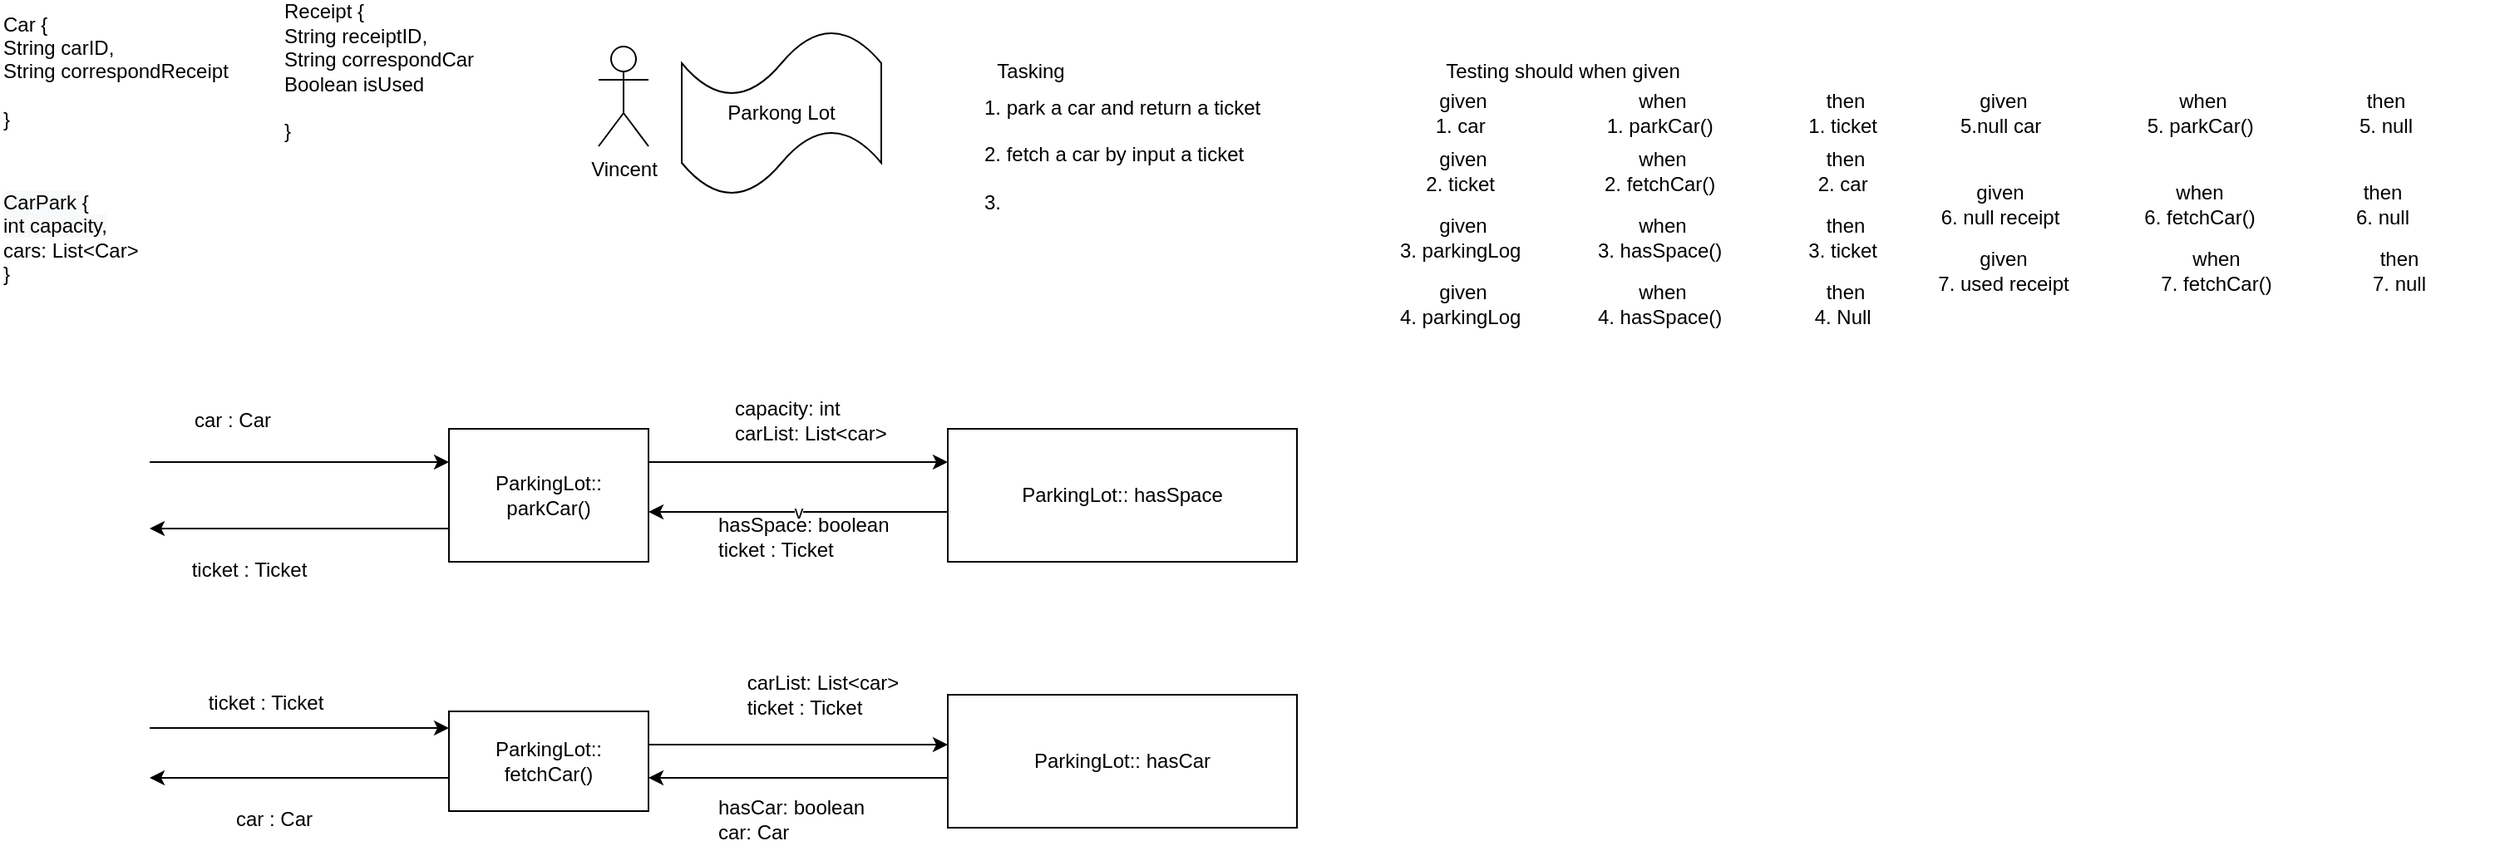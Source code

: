 <mxfile version="15.5.8" type="github">
  <diagram id="sjArjSPT820R5G_N_hfZ" name="Page-1">
    <mxGraphModel dx="1960" dy="867" grid="1" gridSize="10" guides="1" tooltips="1" connect="1" arrows="1" fold="1" page="1" pageScale="1" pageWidth="1169" pageHeight="827" math="0" shadow="0">
      <root>
        <mxCell id="0" />
        <mxCell id="1" parent="0" />
        <mxCell id="cpp80sT3RA8E_YLxmL_V-1" value="ParkingLot:: parkCar()" style="rounded=0;whiteSpace=wrap;html=1;" vertex="1" parent="1">
          <mxGeometry x="300" y="260" width="120" height="80" as="geometry" />
        </mxCell>
        <mxCell id="cpp80sT3RA8E_YLxmL_V-2" value="Vincent" style="shape=umlActor;verticalLabelPosition=bottom;verticalAlign=top;html=1;outlineConnect=0;" vertex="1" parent="1">
          <mxGeometry x="390" y="30" width="30" height="60" as="geometry" />
        </mxCell>
        <mxCell id="cpp80sT3RA8E_YLxmL_V-3" value="Parkong Lot" style="shape=tape;whiteSpace=wrap;html=1;" vertex="1" parent="1">
          <mxGeometry x="440" y="20" width="120" height="100" as="geometry" />
        </mxCell>
        <mxCell id="cpp80sT3RA8E_YLxmL_V-4" value="ParkingLot:: fetchCar()" style="rounded=0;whiteSpace=wrap;html=1;" vertex="1" parent="1">
          <mxGeometry x="300" y="430" width="120" height="60" as="geometry" />
        </mxCell>
        <mxCell id="cpp80sT3RA8E_YLxmL_V-5" value="" style="endArrow=classic;html=1;rounded=0;" edge="1" parent="1">
          <mxGeometry width="50" height="50" relative="1" as="geometry">
            <mxPoint x="120" y="280" as="sourcePoint" />
            <mxPoint x="300" y="280" as="targetPoint" />
          </mxGeometry>
        </mxCell>
        <mxCell id="cpp80sT3RA8E_YLxmL_V-6" value="" style="endArrow=classic;html=1;rounded=0;exitX=0;exitY=0.75;exitDx=0;exitDy=0;" edge="1" parent="1" source="cpp80sT3RA8E_YLxmL_V-1">
          <mxGeometry width="50" height="50" relative="1" as="geometry">
            <mxPoint x="170" y="500" as="sourcePoint" />
            <mxPoint x="120" y="320" as="targetPoint" />
          </mxGeometry>
        </mxCell>
        <mxCell id="cpp80sT3RA8E_YLxmL_V-7" value="" style="endArrow=classic;html=1;rounded=0;" edge="1" parent="1">
          <mxGeometry width="50" height="50" relative="1" as="geometry">
            <mxPoint x="120" y="440" as="sourcePoint" />
            <mxPoint x="300" y="440" as="targetPoint" />
          </mxGeometry>
        </mxCell>
        <mxCell id="cpp80sT3RA8E_YLxmL_V-8" value="" style="endArrow=classic;html=1;rounded=0;exitX=0;exitY=0.75;exitDx=0;exitDy=0;" edge="1" parent="1">
          <mxGeometry width="50" height="50" relative="1" as="geometry">
            <mxPoint x="300" y="470" as="sourcePoint" />
            <mxPoint x="120" y="470" as="targetPoint" />
          </mxGeometry>
        </mxCell>
        <mxCell id="cpp80sT3RA8E_YLxmL_V-9" value="car : Car" style="text;html=1;strokeColor=none;fillColor=none;align=center;verticalAlign=middle;whiteSpace=wrap;rounded=0;" vertex="1" parent="1">
          <mxGeometry x="140" y="240" width="60" height="30" as="geometry" />
        </mxCell>
        <mxCell id="cpp80sT3RA8E_YLxmL_V-10" value="car : Car" style="text;html=1;strokeColor=none;fillColor=none;align=center;verticalAlign=middle;whiteSpace=wrap;rounded=0;" vertex="1" parent="1">
          <mxGeometry x="160" y="480" width="70" height="30" as="geometry" />
        </mxCell>
        <mxCell id="cpp80sT3RA8E_YLxmL_V-11" value="ticket : Ticket" style="text;html=1;strokeColor=none;fillColor=none;align=center;verticalAlign=middle;whiteSpace=wrap;rounded=0;" vertex="1" parent="1">
          <mxGeometry x="130" y="330" width="100" height="30" as="geometry" />
        </mxCell>
        <mxCell id="cpp80sT3RA8E_YLxmL_V-12" value="ticket : Ticket" style="text;html=1;strokeColor=none;fillColor=none;align=center;verticalAlign=middle;whiteSpace=wrap;rounded=0;" vertex="1" parent="1">
          <mxGeometry x="140" y="410" width="100" height="30" as="geometry" />
        </mxCell>
        <mxCell id="cpp80sT3RA8E_YLxmL_V-13" value="Tasking" style="text;html=1;strokeColor=none;fillColor=none;align=center;verticalAlign=middle;whiteSpace=wrap;rounded=0;" vertex="1" parent="1">
          <mxGeometry x="620" y="30" width="60" height="30" as="geometry" />
        </mxCell>
        <mxCell id="cpp80sT3RA8E_YLxmL_V-14" value="Testing should when given" style="text;html=1;strokeColor=none;fillColor=none;align=center;verticalAlign=middle;whiteSpace=wrap;rounded=0;" vertex="1" parent="1">
          <mxGeometry x="860" y="30" width="220" height="30" as="geometry" />
        </mxCell>
        <mxCell id="cpp80sT3RA8E_YLxmL_V-15" value="1. park a car and return a ticket&lt;br&gt;&lt;br&gt;2. fetch a car by input a ticket&lt;br&gt;&lt;br&gt;3.&amp;nbsp;" style="text;html=1;strokeColor=none;fillColor=none;align=left;verticalAlign=middle;whiteSpace=wrap;rounded=0;" vertex="1" parent="1">
          <mxGeometry x="620" y="80" width="210" height="30" as="geometry" />
        </mxCell>
        <mxCell id="cpp80sT3RA8E_YLxmL_V-16" value="given&lt;br&gt;1. car&amp;nbsp;" style="text;html=1;strokeColor=none;fillColor=none;align=center;verticalAlign=middle;whiteSpace=wrap;rounded=0;" vertex="1" parent="1">
          <mxGeometry x="865" y="55" width="90" height="30" as="geometry" />
        </mxCell>
        <mxCell id="cpp80sT3RA8E_YLxmL_V-17" value="then&lt;br&gt;1. ticket&amp;nbsp;" style="text;html=1;strokeColor=none;fillColor=none;align=center;verticalAlign=middle;whiteSpace=wrap;rounded=0;" vertex="1" parent="1">
          <mxGeometry x="1080" y="55" width="120" height="30" as="geometry" />
        </mxCell>
        <mxCell id="cpp80sT3RA8E_YLxmL_V-18" value="given&lt;br&gt;2. ticket&amp;nbsp;" style="text;html=1;strokeColor=none;fillColor=none;align=center;verticalAlign=middle;whiteSpace=wrap;rounded=0;" vertex="1" parent="1">
          <mxGeometry x="880" y="90" width="60" height="30" as="geometry" />
        </mxCell>
        <mxCell id="cpp80sT3RA8E_YLxmL_V-19" value="when&lt;br&gt;1. parkCar()&amp;nbsp;" style="text;html=1;strokeColor=none;fillColor=none;align=center;verticalAlign=middle;whiteSpace=wrap;rounded=0;" vertex="1" parent="1">
          <mxGeometry x="980" y="55" width="100" height="30" as="geometry" />
        </mxCell>
        <mxCell id="cpp80sT3RA8E_YLxmL_V-20" value="when&lt;br&gt;2. fetchCar()&amp;nbsp;" style="text;html=1;strokeColor=none;fillColor=none;align=center;verticalAlign=middle;whiteSpace=wrap;rounded=0;" vertex="1" parent="1">
          <mxGeometry x="980" y="90" width="100" height="30" as="geometry" />
        </mxCell>
        <mxCell id="cpp80sT3RA8E_YLxmL_V-21" value="then&lt;br&gt;2. car&amp;nbsp;" style="text;html=1;strokeColor=none;fillColor=none;align=center;verticalAlign=middle;whiteSpace=wrap;rounded=0;" vertex="1" parent="1">
          <mxGeometry x="1080" y="90" width="120" height="30" as="geometry" />
        </mxCell>
        <mxCell id="cpp80sT3RA8E_YLxmL_V-22" value="Car {&lt;br&gt;String carID,&lt;br&gt;String correspondReceipt&lt;br&gt;&lt;br&gt;}" style="text;html=1;strokeColor=none;fillColor=none;align=left;verticalAlign=middle;whiteSpace=wrap;rounded=0;" vertex="1" parent="1">
          <mxGeometry x="30" y="30" width="180" height="30" as="geometry" />
        </mxCell>
        <mxCell id="cpp80sT3RA8E_YLxmL_V-23" value="Receipt {&lt;br&gt;String receiptID,&lt;br&gt;String correspondCar&lt;br&gt;Boolean isUsed&lt;br&gt;&lt;br&gt;}" style="text;html=1;strokeColor=none;fillColor=none;align=left;verticalAlign=middle;whiteSpace=wrap;rounded=0;" vertex="1" parent="1">
          <mxGeometry x="199" y="30" width="180" height="30" as="geometry" />
        </mxCell>
        <mxCell id="cpp80sT3RA8E_YLxmL_V-24" value="&lt;span style=&quot;color: rgb(0 , 0 , 0) ; font-family: &amp;#34;helvetica&amp;#34; ; font-size: 12px ; font-style: normal ; font-weight: 400 ; letter-spacing: normal ; text-align: left ; text-indent: 0px ; text-transform: none ; word-spacing: 0px ; background-color: rgb(248 , 249 , 250) ; display: inline ; float: none&quot;&gt;CarPark {&lt;/span&gt;&lt;br style=&quot;color: rgb(0 , 0 , 0) ; font-family: &amp;#34;helvetica&amp;#34; ; font-size: 12px ; font-style: normal ; font-weight: 400 ; letter-spacing: normal ; text-align: left ; text-indent: 0px ; text-transform: none ; word-spacing: 0px ; background-color: rgb(248 , 249 , 250)&quot;&gt;&lt;span style=&quot;color: rgb(0 , 0 , 0) ; font-family: &amp;#34;helvetica&amp;#34; ; font-size: 12px ; font-style: normal ; font-weight: 400 ; letter-spacing: normal ; text-align: left ; text-indent: 0px ; text-transform: none ; word-spacing: 0px ; background-color: rgb(248 , 249 , 250) ; display: inline ; float: none&quot;&gt;int capacity,&lt;/span&gt;&lt;br style=&quot;color: rgb(0 , 0 , 0) ; font-family: &amp;#34;helvetica&amp;#34; ; font-size: 12px ; font-style: normal ; font-weight: 400 ; letter-spacing: normal ; text-align: left ; text-indent: 0px ; text-transform: none ; word-spacing: 0px ; background-color: rgb(248 , 249 , 250)&quot;&gt;&lt;font face=&quot;helvetica&quot;&gt;cars: List&amp;lt;Car&amp;gt;&lt;/font&gt;&lt;br style=&quot;color: rgb(0 , 0 , 0) ; font-family: &amp;#34;helvetica&amp;#34; ; font-size: 12px ; font-style: normal ; font-weight: 400 ; letter-spacing: normal ; text-align: left ; text-indent: 0px ; text-transform: none ; word-spacing: 0px ; background-color: rgb(248 , 249 , 250)&quot;&gt;&lt;span style=&quot;color: rgb(0 , 0 , 0) ; font-family: &amp;#34;helvetica&amp;#34; ; font-size: 12px ; font-style: normal ; font-weight: 400 ; letter-spacing: normal ; text-align: left ; text-indent: 0px ; text-transform: none ; word-spacing: 0px ; background-color: rgb(248 , 249 , 250) ; display: inline ; float: none&quot;&gt;}&lt;/span&gt;" style="text;whiteSpace=wrap;html=1;" vertex="1" parent="1">
          <mxGeometry x="30" y="110" width="160" height="90" as="geometry" />
        </mxCell>
        <mxCell id="cpp80sT3RA8E_YLxmL_V-25" value="ParkingLot:: hasSpace" style="rounded=0;whiteSpace=wrap;html=1;" vertex="1" parent="1">
          <mxGeometry x="600" y="260" width="210" height="80" as="geometry" />
        </mxCell>
        <mxCell id="cpp80sT3RA8E_YLxmL_V-26" value="ParkingLot:: hasCar" style="rounded=0;whiteSpace=wrap;html=1;" vertex="1" parent="1">
          <mxGeometry x="600" y="420" width="210" height="80" as="geometry" />
        </mxCell>
        <mxCell id="cpp80sT3RA8E_YLxmL_V-27" value="" style="endArrow=classic;html=1;rounded=0;" edge="1" parent="1">
          <mxGeometry width="50" height="50" relative="1" as="geometry">
            <mxPoint x="420" y="450" as="sourcePoint" />
            <mxPoint x="600" y="450" as="targetPoint" />
          </mxGeometry>
        </mxCell>
        <mxCell id="cpp80sT3RA8E_YLxmL_V-28" value="" style="endArrow=classic;html=1;rounded=0;" edge="1" parent="1">
          <mxGeometry width="50" height="50" relative="1" as="geometry">
            <mxPoint x="420" y="280" as="sourcePoint" />
            <mxPoint x="600" y="280" as="targetPoint" />
          </mxGeometry>
        </mxCell>
        <mxCell id="cpp80sT3RA8E_YLxmL_V-29" value="capacity: int&lt;br&gt;carList: List&amp;lt;car&amp;gt;" style="text;html=1;strokeColor=none;fillColor=none;align=left;verticalAlign=middle;whiteSpace=wrap;rounded=0;" vertex="1" parent="1">
          <mxGeometry x="470" y="240" width="180" height="30" as="geometry" />
        </mxCell>
        <mxCell id="cpp80sT3RA8E_YLxmL_V-30" value="v" style="endArrow=classic;html=1;rounded=0;exitX=0;exitY=0.75;exitDx=0;exitDy=0;" edge="1" parent="1">
          <mxGeometry width="50" height="50" relative="1" as="geometry">
            <mxPoint x="600" y="310" as="sourcePoint" />
            <mxPoint x="420" y="310" as="targetPoint" />
          </mxGeometry>
        </mxCell>
        <mxCell id="cpp80sT3RA8E_YLxmL_V-31" value="hasSpace: boolean&lt;br&gt;ticket : Ticket" style="text;html=1;strokeColor=none;fillColor=none;align=left;verticalAlign=middle;whiteSpace=wrap;rounded=0;" vertex="1" parent="1">
          <mxGeometry x="460" y="310" width="140" height="30" as="geometry" />
        </mxCell>
        <mxCell id="cpp80sT3RA8E_YLxmL_V-32" value="&lt;div style=&quot;text-align: left&quot;&gt;&lt;span&gt;carList: List&amp;lt;car&amp;gt;&lt;/span&gt;&lt;/div&gt;&lt;div style=&quot;text-align: left&quot;&gt;ticket : Ticket&lt;/div&gt;" style="text;html=1;strokeColor=none;fillColor=none;align=center;verticalAlign=middle;whiteSpace=wrap;rounded=0;" vertex="1" parent="1">
          <mxGeometry x="460" y="410" width="130" height="20" as="geometry" />
        </mxCell>
        <mxCell id="cpp80sT3RA8E_YLxmL_V-33" value="" style="endArrow=classic;html=1;rounded=0;exitX=0;exitY=0.75;exitDx=0;exitDy=0;" edge="1" parent="1">
          <mxGeometry width="50" height="50" relative="1" as="geometry">
            <mxPoint x="600" y="470" as="sourcePoint" />
            <mxPoint x="420" y="470" as="targetPoint" />
          </mxGeometry>
        </mxCell>
        <mxCell id="cpp80sT3RA8E_YLxmL_V-34" value="hasCar: boolean&lt;br&gt;car: Car" style="text;html=1;strokeColor=none;fillColor=none;align=left;verticalAlign=middle;whiteSpace=wrap;rounded=0;" vertex="1" parent="1">
          <mxGeometry x="460" y="480" width="140" height="30" as="geometry" />
        </mxCell>
        <mxCell id="cpp80sT3RA8E_YLxmL_V-35" value="given&lt;br&gt;3. parkingLog&amp;nbsp;" style="text;html=1;strokeColor=none;fillColor=none;align=center;verticalAlign=middle;whiteSpace=wrap;rounded=0;" vertex="1" parent="1">
          <mxGeometry x="860" y="130" width="100" height="30" as="geometry" />
        </mxCell>
        <mxCell id="cpp80sT3RA8E_YLxmL_V-36" value="when&lt;br&gt;3. hasSpace()&amp;nbsp;" style="text;html=1;strokeColor=none;fillColor=none;align=center;verticalAlign=middle;whiteSpace=wrap;rounded=0;" vertex="1" parent="1">
          <mxGeometry x="980" y="130" width="100" height="30" as="geometry" />
        </mxCell>
        <mxCell id="cpp80sT3RA8E_YLxmL_V-37" value="then&lt;br&gt;3. ticket&amp;nbsp;" style="text;html=1;strokeColor=none;fillColor=none;align=center;verticalAlign=middle;whiteSpace=wrap;rounded=0;" vertex="1" parent="1">
          <mxGeometry x="1080" y="130" width="120" height="30" as="geometry" />
        </mxCell>
        <mxCell id="cpp80sT3RA8E_YLxmL_V-47" value="given&lt;br&gt;4. parkingLog&amp;nbsp;" style="text;html=1;strokeColor=none;fillColor=none;align=center;verticalAlign=middle;whiteSpace=wrap;rounded=0;" vertex="1" parent="1">
          <mxGeometry x="860" y="170" width="100" height="30" as="geometry" />
        </mxCell>
        <mxCell id="cpp80sT3RA8E_YLxmL_V-48" value="when&lt;br&gt;4. hasSpace()&amp;nbsp;" style="text;html=1;strokeColor=none;fillColor=none;align=center;verticalAlign=middle;whiteSpace=wrap;rounded=0;" vertex="1" parent="1">
          <mxGeometry x="980" y="170" width="100" height="30" as="geometry" />
        </mxCell>
        <mxCell id="cpp80sT3RA8E_YLxmL_V-49" value="then&lt;br&gt;4. Null&amp;nbsp;" style="text;html=1;strokeColor=none;fillColor=none;align=center;verticalAlign=middle;whiteSpace=wrap;rounded=0;" vertex="1" parent="1">
          <mxGeometry x="1080" y="170" width="120" height="30" as="geometry" />
        </mxCell>
        <mxCell id="cpp80sT3RA8E_YLxmL_V-50" value="given&lt;br&gt;5.null car&amp;nbsp;" style="text;html=1;strokeColor=none;fillColor=none;align=center;verticalAlign=middle;whiteSpace=wrap;rounded=0;" vertex="1" parent="1">
          <mxGeometry x="1190" y="55" width="90" height="30" as="geometry" />
        </mxCell>
        <mxCell id="cpp80sT3RA8E_YLxmL_V-51" value="then&lt;br&gt;5. null" style="text;html=1;strokeColor=none;fillColor=none;align=center;verticalAlign=middle;whiteSpace=wrap;rounded=0;" vertex="1" parent="1">
          <mxGeometry x="1405" y="55" width="120" height="30" as="geometry" />
        </mxCell>
        <mxCell id="cpp80sT3RA8E_YLxmL_V-52" value="when&lt;br&gt;5. parkCar()&amp;nbsp;" style="text;html=1;strokeColor=none;fillColor=none;align=center;verticalAlign=middle;whiteSpace=wrap;rounded=0;" vertex="1" parent="1">
          <mxGeometry x="1305" y="55" width="100" height="30" as="geometry" />
        </mxCell>
        <mxCell id="cpp80sT3RA8E_YLxmL_V-53" value="given&lt;br&gt;6. null receipt" style="text;html=1;strokeColor=none;fillColor=none;align=center;verticalAlign=middle;whiteSpace=wrap;rounded=0;" vertex="1" parent="1">
          <mxGeometry x="1187.5" y="110" width="90" height="30" as="geometry" />
        </mxCell>
        <mxCell id="cpp80sT3RA8E_YLxmL_V-54" value="then&lt;br&gt;6. null" style="text;html=1;strokeColor=none;fillColor=none;align=center;verticalAlign=middle;whiteSpace=wrap;rounded=0;" vertex="1" parent="1">
          <mxGeometry x="1402.5" y="110" width="120" height="30" as="geometry" />
        </mxCell>
        <mxCell id="cpp80sT3RA8E_YLxmL_V-55" value="when&lt;br&gt;6. fetchCar()" style="text;html=1;strokeColor=none;fillColor=none;align=center;verticalAlign=middle;whiteSpace=wrap;rounded=0;" vertex="1" parent="1">
          <mxGeometry x="1302.5" y="110" width="100" height="30" as="geometry" />
        </mxCell>
        <mxCell id="cpp80sT3RA8E_YLxmL_V-60" value="given&lt;br&gt;7. used receipt" style="text;html=1;strokeColor=none;fillColor=none;align=center;verticalAlign=middle;whiteSpace=wrap;rounded=0;" vertex="1" parent="1">
          <mxGeometry x="1190" y="150" width="90" height="30" as="geometry" />
        </mxCell>
        <mxCell id="cpp80sT3RA8E_YLxmL_V-61" value="when&lt;br&gt;7. fetchCar()" style="text;html=1;strokeColor=none;fillColor=none;align=center;verticalAlign=middle;whiteSpace=wrap;rounded=0;" vertex="1" parent="1">
          <mxGeometry x="1312.5" y="150" width="100" height="30" as="geometry" />
        </mxCell>
        <mxCell id="cpp80sT3RA8E_YLxmL_V-62" value="then&lt;br&gt;7. null" style="text;html=1;strokeColor=none;fillColor=none;align=center;verticalAlign=middle;whiteSpace=wrap;rounded=0;" vertex="1" parent="1">
          <mxGeometry x="1412.5" y="150" width="120" height="30" as="geometry" />
        </mxCell>
      </root>
    </mxGraphModel>
  </diagram>
</mxfile>
